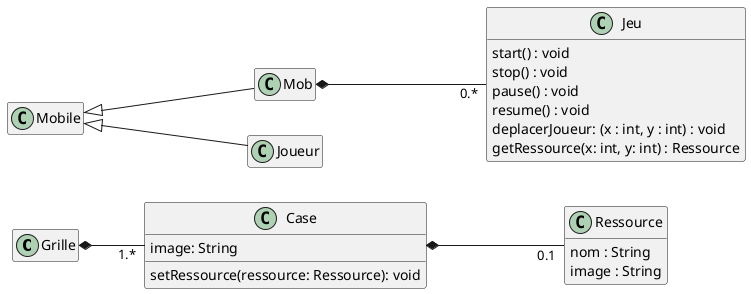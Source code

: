 @startuml
'https://plantuml.com/sequence-diagram

hide empty members
left to right direction

class Grille

class Ressource {
nom : String
image : String
}

class Case {
image: String
setRessource(ressource: Ressource): void
}

class Mobile

class Mob extends Mobile
class Joueur extends Mobile

class Jeu {
start() : void
stop() : void
pause() : void
resume() : void
deplacerJoueur: (x : int, y : int) : void
getRessource(x: int, y: int) : Ressource
}

Mob *-- "0.*" Jeu
Grille *-- "1.*" Case
Case *-- "0.1" Ressource

@enduml